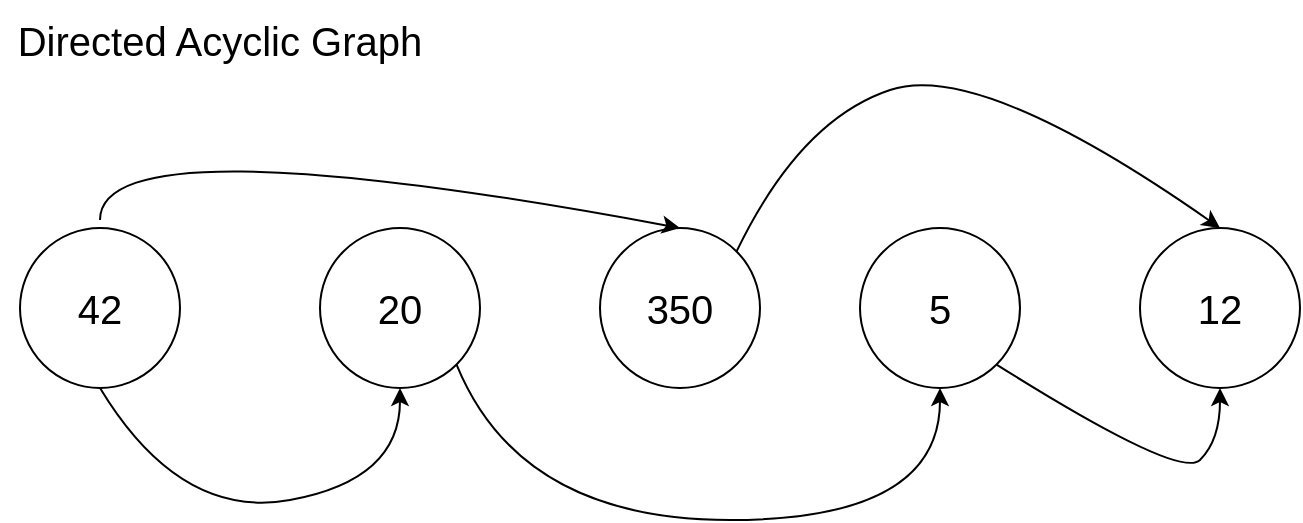 <mxfile version="21.6.5" type="device">
  <diagram name="Page-1" id="VZIIqRRXdtm2IghGHygO">
    <mxGraphModel dx="794" dy="432" grid="1" gridSize="10" guides="1" tooltips="1" connect="1" arrows="1" fold="1" page="1" pageScale="1" pageWidth="1100" pageHeight="850" math="0" shadow="0">
      <root>
        <mxCell id="0" />
        <mxCell id="1" parent="0" />
        <mxCell id="Sioro_faqgcx9pmIhb5Y-1" value="&lt;font style=&quot;font-size: 20px;&quot;&gt;42&lt;/font&gt;" style="ellipse;whiteSpace=wrap;html=1;aspect=fixed;" vertex="1" parent="1">
          <mxGeometry x="10" y="114" width="80" height="80" as="geometry" />
        </mxCell>
        <mxCell id="Sioro_faqgcx9pmIhb5Y-2" value="&lt;font style=&quot;font-size: 20px;&quot;&gt;Directed Acyclic Graph&lt;/font&gt;" style="text;html=1;strokeColor=none;fillColor=none;align=center;verticalAlign=middle;whiteSpace=wrap;rounded=0;" vertex="1" parent="1">
          <mxGeometry width="220" height="40" as="geometry" />
        </mxCell>
        <mxCell id="Sioro_faqgcx9pmIhb5Y-3" value="&lt;font style=&quot;font-size: 20px;&quot;&gt;350&lt;/font&gt;" style="ellipse;whiteSpace=wrap;html=1;aspect=fixed;" vertex="1" parent="1">
          <mxGeometry x="300" y="114" width="80" height="80" as="geometry" />
        </mxCell>
        <mxCell id="Sioro_faqgcx9pmIhb5Y-4" value="&lt;font style=&quot;font-size: 20px;&quot;&gt;12&lt;/font&gt;" style="ellipse;whiteSpace=wrap;html=1;aspect=fixed;" vertex="1" parent="1">
          <mxGeometry x="570" y="114" width="80" height="80" as="geometry" />
        </mxCell>
        <mxCell id="Sioro_faqgcx9pmIhb5Y-5" value="&lt;font style=&quot;font-size: 20px;&quot;&gt;20&lt;/font&gt;" style="ellipse;whiteSpace=wrap;html=1;aspect=fixed;" vertex="1" parent="1">
          <mxGeometry x="160" y="114" width="80" height="80" as="geometry" />
        </mxCell>
        <mxCell id="Sioro_faqgcx9pmIhb5Y-6" value="&lt;font style=&quot;font-size: 20px;&quot;&gt;5&lt;/font&gt;" style="ellipse;whiteSpace=wrap;html=1;aspect=fixed;" vertex="1" parent="1">
          <mxGeometry x="430" y="114" width="80" height="80" as="geometry" />
        </mxCell>
        <mxCell id="Sioro_faqgcx9pmIhb5Y-20" value="" style="curved=1;endArrow=classic;html=1;rounded=0;entryX=0.5;entryY=0;entryDx=0;entryDy=0;" edge="1" parent="1" target="Sioro_faqgcx9pmIhb5Y-3">
          <mxGeometry width="50" height="50" relative="1" as="geometry">
            <mxPoint x="50" y="110" as="sourcePoint" />
            <mxPoint x="100" y="60" as="targetPoint" />
            <Array as="points">
              <mxPoint x="50" y="60" />
            </Array>
          </mxGeometry>
        </mxCell>
        <mxCell id="Sioro_faqgcx9pmIhb5Y-21" value="" style="curved=1;endArrow=classic;html=1;rounded=0;entryX=0.5;entryY=1;entryDx=0;entryDy=0;exitX=0.5;exitY=1;exitDx=0;exitDy=0;" edge="1" parent="1" source="Sioro_faqgcx9pmIhb5Y-1" target="Sioro_faqgcx9pmIhb5Y-5">
          <mxGeometry width="50" height="50" relative="1" as="geometry">
            <mxPoint x="50" y="200" as="sourcePoint" />
            <mxPoint x="100" y="150" as="targetPoint" />
            <Array as="points">
              <mxPoint x="90" y="260" />
              <mxPoint x="200" y="240" />
            </Array>
          </mxGeometry>
        </mxCell>
        <mxCell id="Sioro_faqgcx9pmIhb5Y-22" value="" style="curved=1;endArrow=classic;html=1;rounded=0;entryX=0.5;entryY=1;entryDx=0;entryDy=0;exitX=1;exitY=1;exitDx=0;exitDy=0;" edge="1" parent="1" source="Sioro_faqgcx9pmIhb5Y-5" target="Sioro_faqgcx9pmIhb5Y-6">
          <mxGeometry width="50" height="50" relative="1" as="geometry">
            <mxPoint x="230" y="190" as="sourcePoint" />
            <mxPoint x="280" y="140" as="targetPoint" />
            <Array as="points">
              <mxPoint x="260" y="260" />
              <mxPoint x="470" y="260" />
            </Array>
          </mxGeometry>
        </mxCell>
        <mxCell id="Sioro_faqgcx9pmIhb5Y-23" value="" style="curved=1;endArrow=classic;html=1;rounded=0;entryX=0.5;entryY=1;entryDx=0;entryDy=0;exitX=1;exitY=1;exitDx=0;exitDy=0;" edge="1" parent="1" source="Sioro_faqgcx9pmIhb5Y-6" target="Sioro_faqgcx9pmIhb5Y-4">
          <mxGeometry width="50" height="50" relative="1" as="geometry">
            <mxPoint x="540" y="240" as="sourcePoint" />
            <mxPoint x="590" y="190" as="targetPoint" />
            <Array as="points">
              <mxPoint x="590" y="240" />
              <mxPoint x="610" y="220" />
            </Array>
          </mxGeometry>
        </mxCell>
        <mxCell id="Sioro_faqgcx9pmIhb5Y-24" value="" style="curved=1;endArrow=classic;html=1;rounded=0;exitX=1;exitY=0;exitDx=0;exitDy=0;entryX=0.5;entryY=0;entryDx=0;entryDy=0;" edge="1" parent="1" source="Sioro_faqgcx9pmIhb5Y-3" target="Sioro_faqgcx9pmIhb5Y-4">
          <mxGeometry width="50" height="50" relative="1" as="geometry">
            <mxPoint x="390" y="100" as="sourcePoint" />
            <mxPoint x="440" y="50" as="targetPoint" />
            <Array as="points">
              <mxPoint x="400" y="60" />
              <mxPoint x="490" y="30" />
            </Array>
          </mxGeometry>
        </mxCell>
      </root>
    </mxGraphModel>
  </diagram>
</mxfile>
